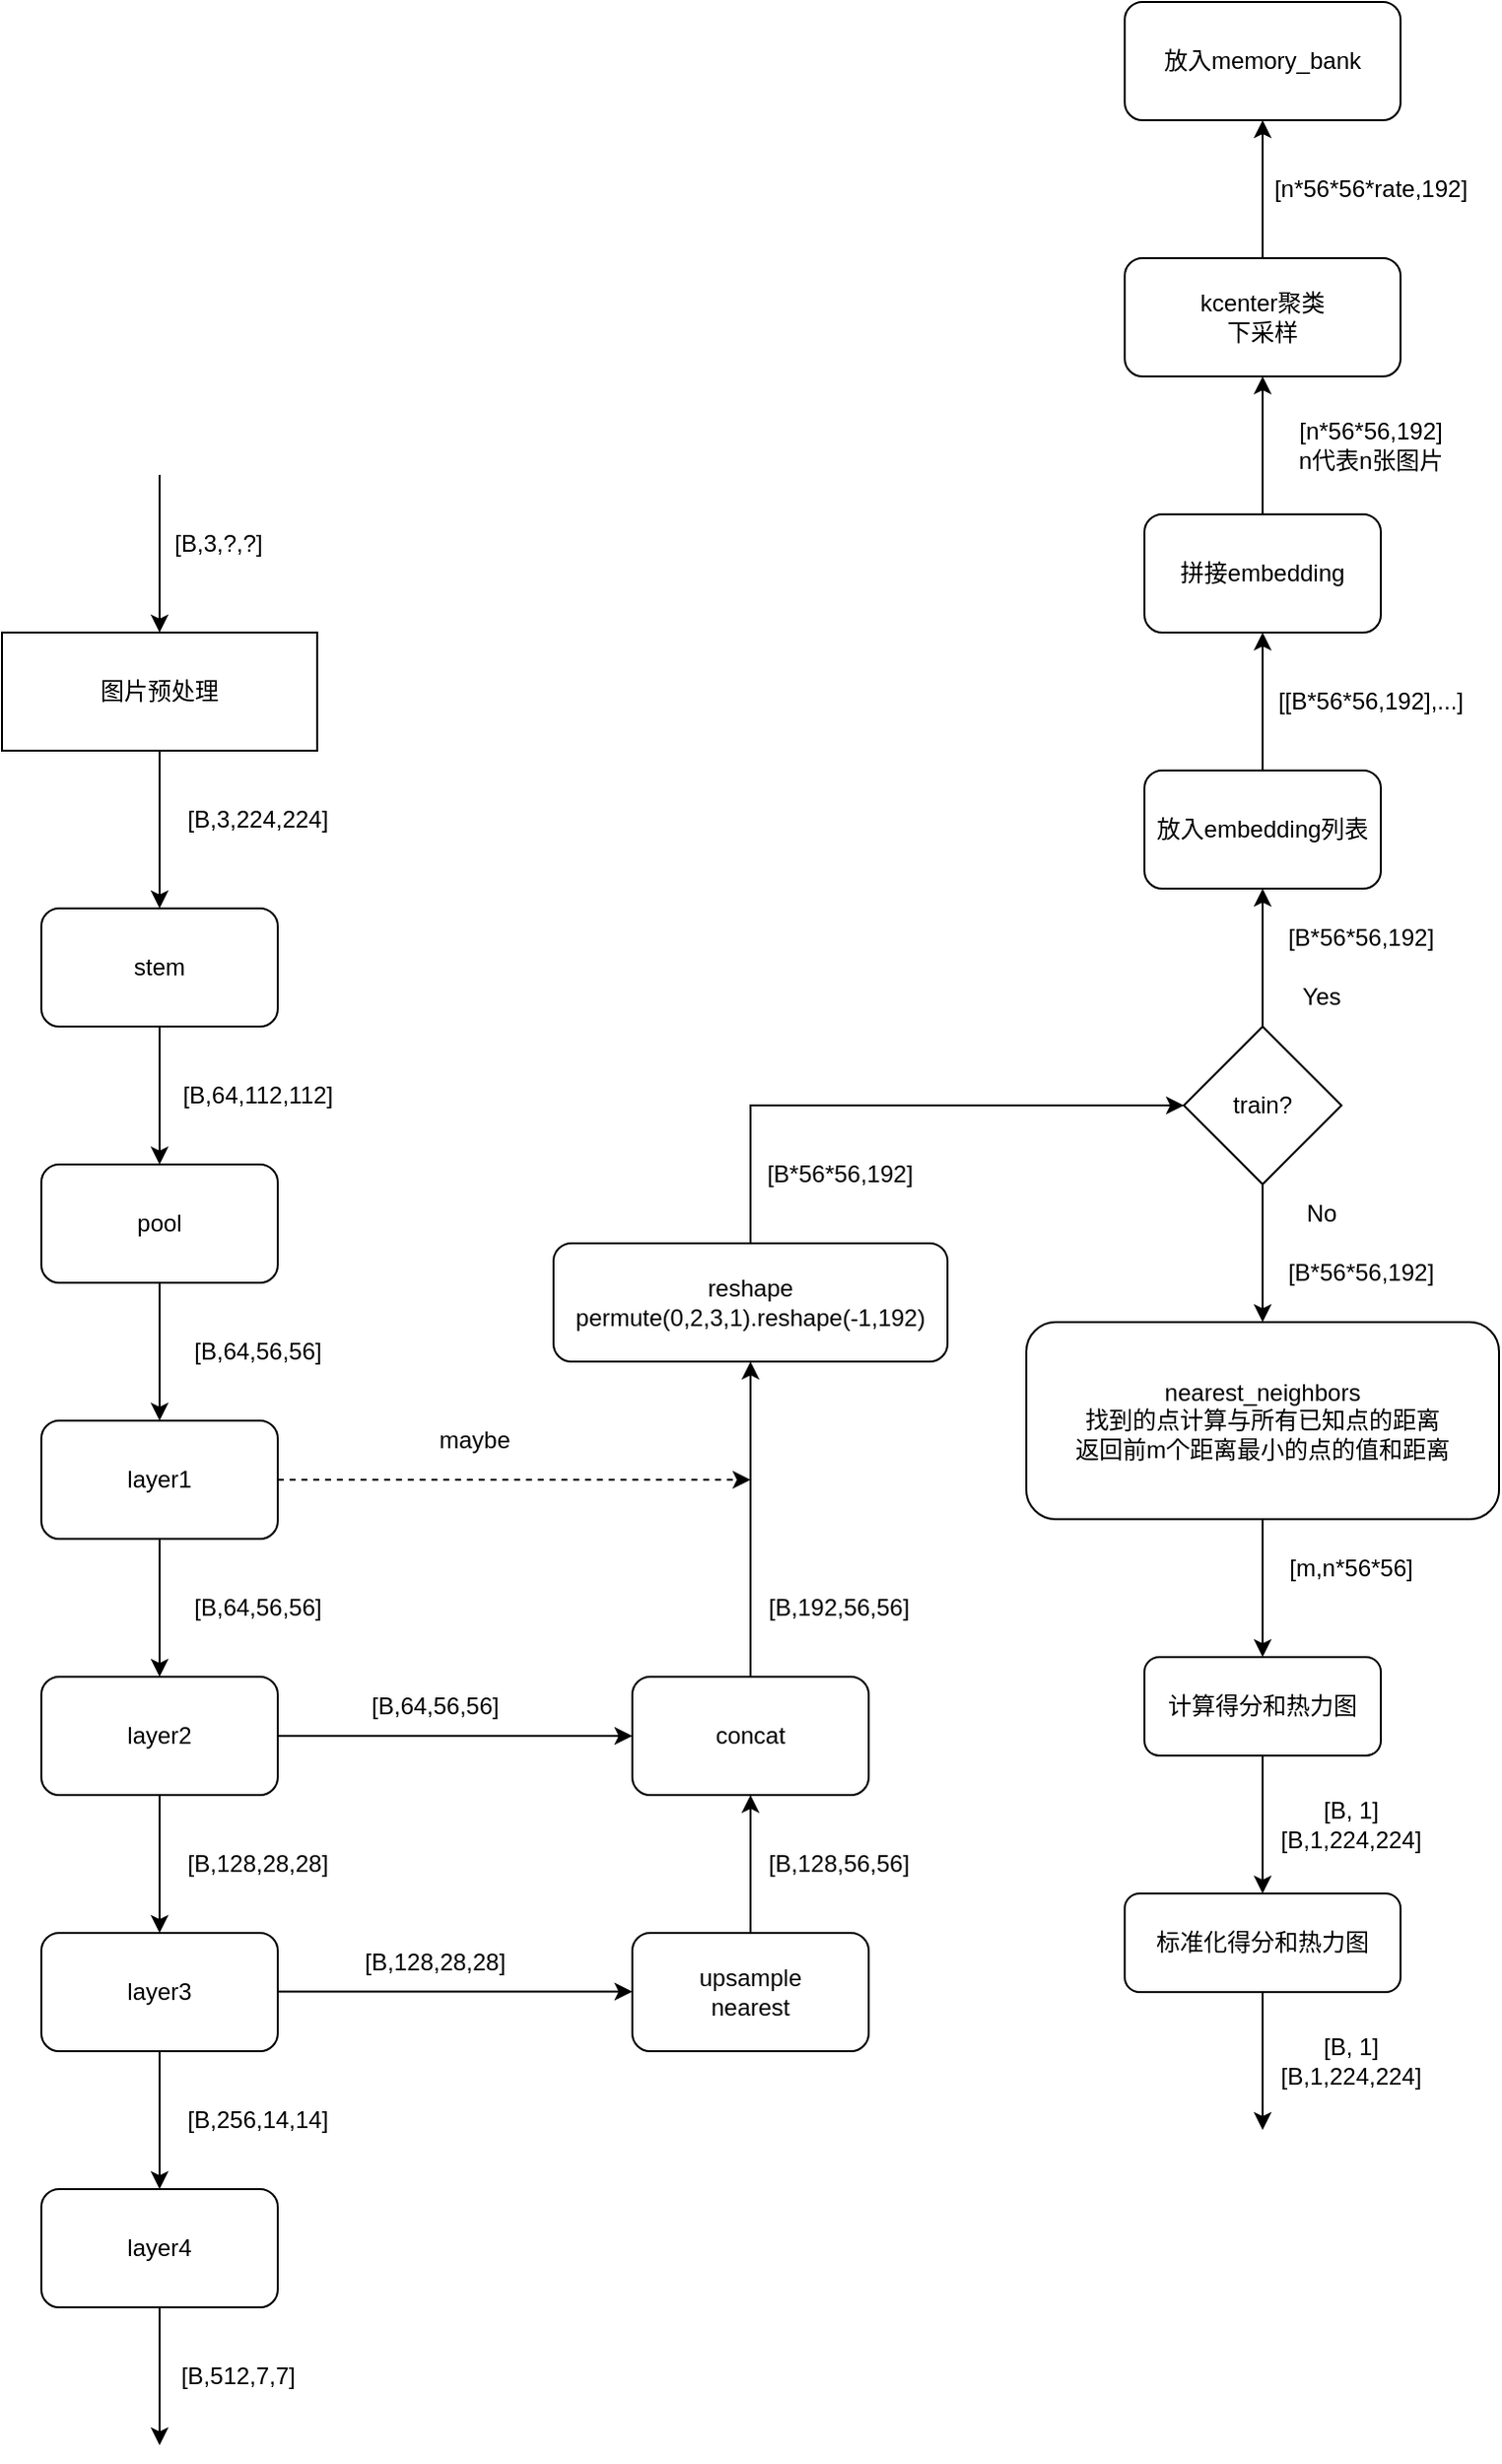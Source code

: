 <mxfile version="20.3.0" type="device"><diagram id="Co-OaQpFkc0xwaMTHaa0" name="第 1 页"><mxGraphModel dx="1588" dy="2424" grid="1" gridSize="10" guides="1" tooltips="1" connect="1" arrows="1" fold="1" page="1" pageScale="1" pageWidth="827" pageHeight="1169" math="0" shadow="0"><root><mxCell id="0"/><mxCell id="1" parent="0"/><mxCell id="a2e88kkeXRDdxsdSxaTd-1" value="图片预处理" style="rounded=0;whiteSpace=wrap;html=1;" vertex="1" parent="1"><mxGeometry x="160" y="160" width="160" height="60" as="geometry"/></mxCell><mxCell id="a2e88kkeXRDdxsdSxaTd-2" value="" style="endArrow=classic;html=1;rounded=0;entryX=0.5;entryY=0;entryDx=0;entryDy=0;" edge="1" parent="1" target="a2e88kkeXRDdxsdSxaTd-1"><mxGeometry width="50" height="50" relative="1" as="geometry"><mxPoint x="240" y="80" as="sourcePoint"/><mxPoint x="270" y="50" as="targetPoint"/></mxGeometry></mxCell><mxCell id="a2e88kkeXRDdxsdSxaTd-3" value="[B,3,?,?]" style="text;html=1;strokeColor=none;fillColor=none;align=center;verticalAlign=middle;whiteSpace=wrap;rounded=0;" vertex="1" parent="1"><mxGeometry x="240" y="100" width="60" height="30" as="geometry"/></mxCell><mxCell id="a2e88kkeXRDdxsdSxaTd-4" value="" style="endArrow=classic;html=1;rounded=0;" edge="1" parent="1" target="a2e88kkeXRDdxsdSxaTd-6"><mxGeometry width="50" height="50" relative="1" as="geometry"><mxPoint x="240" y="220" as="sourcePoint"/><mxPoint x="240" y="320" as="targetPoint"/></mxGeometry></mxCell><mxCell id="a2e88kkeXRDdxsdSxaTd-5" value="[B,3,224,224]" style="text;html=1;strokeColor=none;fillColor=none;align=center;verticalAlign=middle;whiteSpace=wrap;rounded=0;" vertex="1" parent="1"><mxGeometry x="250" y="240" width="80" height="30" as="geometry"/></mxCell><mxCell id="a2e88kkeXRDdxsdSxaTd-6" value="stem" style="rounded=1;whiteSpace=wrap;html=1;" vertex="1" parent="1"><mxGeometry x="180" y="300" width="120" height="60" as="geometry"/></mxCell><mxCell id="a2e88kkeXRDdxsdSxaTd-7" value="" style="endArrow=classic;html=1;rounded=0;" edge="1" parent="1" target="a2e88kkeXRDdxsdSxaTd-9"><mxGeometry width="50" height="50" relative="1" as="geometry"><mxPoint x="240" y="360" as="sourcePoint"/><mxPoint x="240" y="460" as="targetPoint"/></mxGeometry></mxCell><mxCell id="a2e88kkeXRDdxsdSxaTd-8" value="[B,64,112,112]" style="text;html=1;strokeColor=none;fillColor=none;align=center;verticalAlign=middle;whiteSpace=wrap;rounded=0;" vertex="1" parent="1"><mxGeometry x="250" y="380" width="80" height="30" as="geometry"/></mxCell><mxCell id="a2e88kkeXRDdxsdSxaTd-9" value="pool" style="rounded=1;whiteSpace=wrap;html=1;" vertex="1" parent="1"><mxGeometry x="180" y="430" width="120" height="60" as="geometry"/></mxCell><mxCell id="a2e88kkeXRDdxsdSxaTd-10" value="" style="endArrow=classic;html=1;rounded=0;" edge="1" parent="1" target="a2e88kkeXRDdxsdSxaTd-12"><mxGeometry width="50" height="50" relative="1" as="geometry"><mxPoint x="240" y="490" as="sourcePoint"/><mxPoint x="240" y="590" as="targetPoint"/></mxGeometry></mxCell><mxCell id="a2e88kkeXRDdxsdSxaTd-11" value="[B,64,56,56]" style="text;html=1;strokeColor=none;fillColor=none;align=center;verticalAlign=middle;whiteSpace=wrap;rounded=0;" vertex="1" parent="1"><mxGeometry x="250" y="510" width="80" height="30" as="geometry"/></mxCell><mxCell id="a2e88kkeXRDdxsdSxaTd-12" value="layer1" style="rounded=1;whiteSpace=wrap;html=1;" vertex="1" parent="1"><mxGeometry x="180" y="560" width="120" height="60" as="geometry"/></mxCell><mxCell id="a2e88kkeXRDdxsdSxaTd-13" value="" style="endArrow=classic;html=1;rounded=0;" edge="1" parent="1" target="a2e88kkeXRDdxsdSxaTd-15"><mxGeometry width="50" height="50" relative="1" as="geometry"><mxPoint x="240" y="620" as="sourcePoint"/><mxPoint x="240" y="720" as="targetPoint"/></mxGeometry></mxCell><mxCell id="a2e88kkeXRDdxsdSxaTd-14" value="[B,64,56,56]" style="text;html=1;strokeColor=none;fillColor=none;align=center;verticalAlign=middle;whiteSpace=wrap;rounded=0;" vertex="1" parent="1"><mxGeometry x="250" y="640" width="80" height="30" as="geometry"/></mxCell><mxCell id="a2e88kkeXRDdxsdSxaTd-15" value="layer2" style="rounded=1;whiteSpace=wrap;html=1;" vertex="1" parent="1"><mxGeometry x="180" y="690" width="120" height="60" as="geometry"/></mxCell><mxCell id="a2e88kkeXRDdxsdSxaTd-16" value="" style="endArrow=classic;html=1;rounded=0;" edge="1" parent="1" target="a2e88kkeXRDdxsdSxaTd-18"><mxGeometry width="50" height="50" relative="1" as="geometry"><mxPoint x="240" y="750" as="sourcePoint"/><mxPoint x="240" y="850" as="targetPoint"/></mxGeometry></mxCell><mxCell id="a2e88kkeXRDdxsdSxaTd-17" value="[B,128,28,28]" style="text;html=1;strokeColor=none;fillColor=none;align=center;verticalAlign=middle;whiteSpace=wrap;rounded=0;" vertex="1" parent="1"><mxGeometry x="250" y="770" width="80" height="30" as="geometry"/></mxCell><mxCell id="a2e88kkeXRDdxsdSxaTd-18" value="layer3" style="rounded=1;whiteSpace=wrap;html=1;" vertex="1" parent="1"><mxGeometry x="180" y="820" width="120" height="60" as="geometry"/></mxCell><mxCell id="a2e88kkeXRDdxsdSxaTd-19" value="" style="endArrow=classic;html=1;rounded=0;" edge="1" parent="1" target="a2e88kkeXRDdxsdSxaTd-21"><mxGeometry width="50" height="50" relative="1" as="geometry"><mxPoint x="240" y="880" as="sourcePoint"/><mxPoint x="240" y="980" as="targetPoint"/></mxGeometry></mxCell><mxCell id="a2e88kkeXRDdxsdSxaTd-20" value="[B,256,14,14]" style="text;html=1;strokeColor=none;fillColor=none;align=center;verticalAlign=middle;whiteSpace=wrap;rounded=0;" vertex="1" parent="1"><mxGeometry x="250" y="900" width="80" height="30" as="geometry"/></mxCell><mxCell id="a2e88kkeXRDdxsdSxaTd-21" value="layer4" style="rounded=1;whiteSpace=wrap;html=1;" vertex="1" parent="1"><mxGeometry x="180" y="950" width="120" height="60" as="geometry"/></mxCell><mxCell id="a2e88kkeXRDdxsdSxaTd-24" value="" style="endArrow=classic;html=1;rounded=0;" edge="1" parent="1"><mxGeometry width="50" height="50" relative="1" as="geometry"><mxPoint x="240" y="1010" as="sourcePoint"/><mxPoint x="240" y="1080" as="targetPoint"/></mxGeometry></mxCell><mxCell id="a2e88kkeXRDdxsdSxaTd-25" value="[B,512,7,7]" style="text;html=1;strokeColor=none;fillColor=none;align=center;verticalAlign=middle;whiteSpace=wrap;rounded=0;" vertex="1" parent="1"><mxGeometry x="240" y="1030" width="80" height="30" as="geometry"/></mxCell><mxCell id="a2e88kkeXRDdxsdSxaTd-27" value="" style="endArrow=classic;html=1;rounded=0;" edge="1" parent="1"><mxGeometry width="50" height="50" relative="1" as="geometry"><mxPoint x="300" y="720" as="sourcePoint"/><mxPoint x="480" y="720" as="targetPoint"/></mxGeometry></mxCell><mxCell id="a2e88kkeXRDdxsdSxaTd-28" value="" style="endArrow=classic;html=1;rounded=0;" edge="1" parent="1"><mxGeometry width="50" height="50" relative="1" as="geometry"><mxPoint x="300.0" y="849.76" as="sourcePoint"/><mxPoint x="480" y="849.76" as="targetPoint"/></mxGeometry></mxCell><mxCell id="a2e88kkeXRDdxsdSxaTd-29" value="concat" style="rounded=1;whiteSpace=wrap;html=1;" vertex="1" parent="1"><mxGeometry x="480" y="690" width="120" height="60" as="geometry"/></mxCell><mxCell id="a2e88kkeXRDdxsdSxaTd-30" value="upsample&lt;br&gt;nearest" style="rounded=1;whiteSpace=wrap;html=1;" vertex="1" parent="1"><mxGeometry x="480" y="820" width="120" height="60" as="geometry"/></mxCell><mxCell id="a2e88kkeXRDdxsdSxaTd-31" value="" style="endArrow=classic;html=1;rounded=0;exitX=0.5;exitY=0;exitDx=0;exitDy=0;entryX=0.5;entryY=1;entryDx=0;entryDy=0;" edge="1" parent="1" source="a2e88kkeXRDdxsdSxaTd-30" target="a2e88kkeXRDdxsdSxaTd-29"><mxGeometry width="50" height="50" relative="1" as="geometry"><mxPoint x="470" y="810" as="sourcePoint"/><mxPoint x="530" y="760" as="targetPoint"/></mxGeometry></mxCell><mxCell id="a2e88kkeXRDdxsdSxaTd-32" value="[B,128,28,28]" style="text;html=1;strokeColor=none;fillColor=none;align=center;verticalAlign=middle;whiteSpace=wrap;rounded=0;" vertex="1" parent="1"><mxGeometry x="340" y="820" width="80" height="30" as="geometry"/></mxCell><mxCell id="a2e88kkeXRDdxsdSxaTd-33" value="[B,64,56,56]" style="text;html=1;strokeColor=none;fillColor=none;align=center;verticalAlign=middle;whiteSpace=wrap;rounded=0;" vertex="1" parent="1"><mxGeometry x="340" y="690" width="80" height="30" as="geometry"/></mxCell><mxCell id="a2e88kkeXRDdxsdSxaTd-34" value="[B,128,56,56]" style="text;html=1;strokeColor=none;fillColor=none;align=center;verticalAlign=middle;whiteSpace=wrap;rounded=0;" vertex="1" parent="1"><mxGeometry x="540" y="770" width="90" height="30" as="geometry"/></mxCell><mxCell id="a2e88kkeXRDdxsdSxaTd-35" value="" style="endArrow=classic;html=1;rounded=0;exitX=0.5;exitY=0;exitDx=0;exitDy=0;entryX=0.5;entryY=1;entryDx=0;entryDy=0;" edge="1" parent="1" target="a2e88kkeXRDdxsdSxaTd-37"><mxGeometry width="50" height="50" relative="1" as="geometry"><mxPoint x="540" y="690" as="sourcePoint"/><mxPoint x="540" y="620" as="targetPoint"/></mxGeometry></mxCell><mxCell id="a2e88kkeXRDdxsdSxaTd-36" value="[B,192,56,56]" style="text;html=1;strokeColor=none;fillColor=none;align=center;verticalAlign=middle;whiteSpace=wrap;rounded=0;" vertex="1" parent="1"><mxGeometry x="540" y="640" width="90" height="30" as="geometry"/></mxCell><mxCell id="a2e88kkeXRDdxsdSxaTd-37" value="reshape&lt;br&gt;permute(0,2,3,1).reshape(-1,192)" style="rounded=1;whiteSpace=wrap;html=1;" vertex="1" parent="1"><mxGeometry x="440" y="470" width="200" height="60" as="geometry"/></mxCell><mxCell id="a2e88kkeXRDdxsdSxaTd-38" value="" style="endArrow=classic;html=1;rounded=0;exitX=0.5;exitY=0;exitDx=0;exitDy=0;entryX=0;entryY=0.5;entryDx=0;entryDy=0;" edge="1" parent="1" target="a2e88kkeXRDdxsdSxaTd-43"><mxGeometry width="50" height="50" relative="1" as="geometry"><mxPoint x="540" y="470" as="sourcePoint"/><mxPoint x="750" y="400" as="targetPoint"/><Array as="points"><mxPoint x="540" y="400"/></Array></mxGeometry></mxCell><mxCell id="a2e88kkeXRDdxsdSxaTd-39" value="[B*56*56,192]" style="text;html=1;strokeColor=none;fillColor=none;align=center;verticalAlign=middle;whiteSpace=wrap;rounded=0;" vertex="1" parent="1"><mxGeometry x="541" y="420" width="89" height="30" as="geometry"/></mxCell><mxCell id="a2e88kkeXRDdxsdSxaTd-40" value="" style="endArrow=classic;html=1;rounded=0;dashed=1;" edge="1" parent="1"><mxGeometry width="50" height="50" relative="1" as="geometry"><mxPoint x="300" y="590" as="sourcePoint"/><mxPoint x="540" y="590" as="targetPoint"/></mxGeometry></mxCell><mxCell id="a2e88kkeXRDdxsdSxaTd-41" value="maybe" style="text;html=1;strokeColor=none;fillColor=none;align=center;verticalAlign=middle;whiteSpace=wrap;rounded=0;" vertex="1" parent="1"><mxGeometry x="360" y="555" width="80" height="30" as="geometry"/></mxCell><mxCell id="a2e88kkeXRDdxsdSxaTd-43" value="train?" style="rhombus;whiteSpace=wrap;html=1;" vertex="1" parent="1"><mxGeometry x="760" y="360" width="80" height="80" as="geometry"/></mxCell><mxCell id="a2e88kkeXRDdxsdSxaTd-44" value="" style="endArrow=classic;html=1;rounded=0;exitX=0.5;exitY=0;exitDx=0;exitDy=0;" edge="1" parent="1" source="a2e88kkeXRDdxsdSxaTd-43" target="a2e88kkeXRDdxsdSxaTd-48"><mxGeometry width="50" height="50" relative="1" as="geometry"><mxPoint x="810" y="290" as="sourcePoint"/><mxPoint x="800" y="290" as="targetPoint"/></mxGeometry></mxCell><mxCell id="a2e88kkeXRDdxsdSxaTd-45" value="[B*56*56,192]" style="text;html=1;strokeColor=none;fillColor=none;align=center;verticalAlign=middle;whiteSpace=wrap;rounded=0;" vertex="1" parent="1"><mxGeometry x="800" y="300" width="100" height="30" as="geometry"/></mxCell><mxCell id="a2e88kkeXRDdxsdSxaTd-47" value="Yes" style="text;html=1;strokeColor=none;fillColor=none;align=center;verticalAlign=middle;whiteSpace=wrap;rounded=0;" vertex="1" parent="1"><mxGeometry x="800" y="330" width="60" height="30" as="geometry"/></mxCell><mxCell id="a2e88kkeXRDdxsdSxaTd-48" value="放入embedding列表" style="rounded=1;whiteSpace=wrap;html=1;" vertex="1" parent="1"><mxGeometry x="740" y="230" width="120" height="60" as="geometry"/></mxCell><mxCell id="a2e88kkeXRDdxsdSxaTd-49" value="" style="endArrow=classic;html=1;rounded=0;exitX=0.5;exitY=0;exitDx=0;exitDy=0;" edge="1" parent="1"><mxGeometry width="50" height="50" relative="1" as="geometry"><mxPoint x="800" y="230" as="sourcePoint"/><mxPoint x="800.0" y="160" as="targetPoint"/></mxGeometry></mxCell><mxCell id="a2e88kkeXRDdxsdSxaTd-50" value="[[B*56*56,192],...]" style="text;html=1;strokeColor=none;fillColor=none;align=center;verticalAlign=middle;whiteSpace=wrap;rounded=0;" vertex="1" parent="1"><mxGeometry x="800" y="180" width="110" height="30" as="geometry"/></mxCell><mxCell id="a2e88kkeXRDdxsdSxaTd-51" value="拼接embedding" style="rounded=1;whiteSpace=wrap;html=1;" vertex="1" parent="1"><mxGeometry x="740" y="100" width="120" height="60" as="geometry"/></mxCell><mxCell id="a2e88kkeXRDdxsdSxaTd-52" value="" style="endArrow=classic;html=1;rounded=0;exitX=0.5;exitY=0;exitDx=0;exitDy=0;" edge="1" parent="1"><mxGeometry width="50" height="50" relative="1" as="geometry"><mxPoint x="800" y="100.0" as="sourcePoint"/><mxPoint x="800.0" y="30.0" as="targetPoint"/></mxGeometry></mxCell><mxCell id="a2e88kkeXRDdxsdSxaTd-53" value="[n*56*56,192] &lt;br&gt;n代表n张图片" style="text;html=1;strokeColor=none;fillColor=none;align=center;verticalAlign=middle;whiteSpace=wrap;rounded=0;" vertex="1" parent="1"><mxGeometry x="800" y="50" width="110" height="30" as="geometry"/></mxCell><mxCell id="a2e88kkeXRDdxsdSxaTd-54" value="kcenter聚类&lt;br&gt;下采样" style="rounded=1;whiteSpace=wrap;html=1;" vertex="1" parent="1"><mxGeometry x="730" y="-30" width="140" height="60" as="geometry"/></mxCell><mxCell id="a2e88kkeXRDdxsdSxaTd-55" value="" style="endArrow=classic;html=1;rounded=0;exitX=0.5;exitY=0;exitDx=0;exitDy=0;" edge="1" parent="1"><mxGeometry width="50" height="50" relative="1" as="geometry"><mxPoint x="800" y="-30" as="sourcePoint"/><mxPoint x="800.0" y="-100" as="targetPoint"/></mxGeometry></mxCell><mxCell id="a2e88kkeXRDdxsdSxaTd-56" value="[n*56*56*rate,192]" style="text;html=1;strokeColor=none;fillColor=none;align=center;verticalAlign=middle;whiteSpace=wrap;rounded=0;" vertex="1" parent="1"><mxGeometry x="800" y="-80" width="110" height="30" as="geometry"/></mxCell><mxCell id="a2e88kkeXRDdxsdSxaTd-58" value="放入memory_bank" style="rounded=1;whiteSpace=wrap;html=1;" vertex="1" parent="1"><mxGeometry x="730" y="-160" width="140" height="60" as="geometry"/></mxCell><mxCell id="a2e88kkeXRDdxsdSxaTd-61" value="" style="endArrow=classic;html=1;rounded=0;exitX=0.5;exitY=1;exitDx=0;exitDy=0;" edge="1" parent="1" source="a2e88kkeXRDdxsdSxaTd-43" target="a2e88kkeXRDdxsdSxaTd-63"><mxGeometry width="50" height="50" relative="1" as="geometry"><mxPoint x="790" y="470" as="sourcePoint"/><mxPoint x="800" y="520" as="targetPoint"/></mxGeometry></mxCell><mxCell id="a2e88kkeXRDdxsdSxaTd-62" value="No" style="text;html=1;strokeColor=none;fillColor=none;align=center;verticalAlign=middle;whiteSpace=wrap;rounded=0;" vertex="1" parent="1"><mxGeometry x="800" y="440" width="60" height="30" as="geometry"/></mxCell><mxCell id="a2e88kkeXRDdxsdSxaTd-63" value="nearest_neighbors&lt;br&gt;找到的点计算与所有已知点的距离&lt;br&gt;返回前m个距离最小的点的值和距离" style="rounded=1;whiteSpace=wrap;html=1;" vertex="1" parent="1"><mxGeometry x="680" y="510" width="240" height="100" as="geometry"/></mxCell><mxCell id="a2e88kkeXRDdxsdSxaTd-64" value="[B*56*56,192]" style="text;html=1;strokeColor=none;fillColor=none;align=center;verticalAlign=middle;whiteSpace=wrap;rounded=0;" vertex="1" parent="1"><mxGeometry x="800" y="470" width="100" height="30" as="geometry"/></mxCell><mxCell id="a2e88kkeXRDdxsdSxaTd-66" value="" style="endArrow=classic;html=1;rounded=0;exitX=0.5;exitY=1;exitDx=0;exitDy=0;" edge="1" parent="1"><mxGeometry width="50" height="50" relative="1" as="geometry"><mxPoint x="800" y="610" as="sourcePoint"/><mxPoint x="800" y="680" as="targetPoint"/></mxGeometry></mxCell><mxCell id="a2e88kkeXRDdxsdSxaTd-67" value="[m,n*56*56]" style="text;html=1;strokeColor=none;fillColor=none;align=center;verticalAlign=middle;whiteSpace=wrap;rounded=0;" vertex="1" parent="1"><mxGeometry x="800" y="620" width="90" height="30" as="geometry"/></mxCell><mxCell id="a2e88kkeXRDdxsdSxaTd-68" value="计算得分和热力图" style="rounded=1;whiteSpace=wrap;html=1;" vertex="1" parent="1"><mxGeometry x="740" y="680" width="120" height="50" as="geometry"/></mxCell><mxCell id="a2e88kkeXRDdxsdSxaTd-69" value="" style="endArrow=classic;html=1;rounded=0;exitX=0.5;exitY=1;exitDx=0;exitDy=0;" edge="1" parent="1"><mxGeometry width="50" height="50" relative="1" as="geometry"><mxPoint x="800" y="730.0" as="sourcePoint"/><mxPoint x="800" y="800.0" as="targetPoint"/></mxGeometry></mxCell><mxCell id="a2e88kkeXRDdxsdSxaTd-70" value="[B, 1]&lt;br&gt;[B,1,224,224]" style="text;html=1;strokeColor=none;fillColor=none;align=center;verticalAlign=middle;whiteSpace=wrap;rounded=0;" vertex="1" parent="1"><mxGeometry x="800" y="750" width="90" height="30" as="geometry"/></mxCell><mxCell id="a2e88kkeXRDdxsdSxaTd-71" value="标准化得分和热力图" style="rounded=1;whiteSpace=wrap;html=1;" vertex="1" parent="1"><mxGeometry x="730" y="800" width="140" height="50" as="geometry"/></mxCell><mxCell id="a2e88kkeXRDdxsdSxaTd-72" value="" style="endArrow=classic;html=1;rounded=0;exitX=0.5;exitY=1;exitDx=0;exitDy=0;" edge="1" parent="1"><mxGeometry width="50" height="50" relative="1" as="geometry"><mxPoint x="800" y="850" as="sourcePoint"/><mxPoint x="800" y="920" as="targetPoint"/></mxGeometry></mxCell><mxCell id="a2e88kkeXRDdxsdSxaTd-73" value="[B, 1]&lt;br&gt;[B,1,224,224]" style="text;html=1;strokeColor=none;fillColor=none;align=center;verticalAlign=middle;whiteSpace=wrap;rounded=0;" vertex="1" parent="1"><mxGeometry x="800" y="870" width="90" height="30" as="geometry"/></mxCell></root></mxGraphModel></diagram></mxfile>